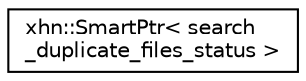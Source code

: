 digraph "Graphical Class Hierarchy"
{
  edge [fontname="Helvetica",fontsize="10",labelfontname="Helvetica",labelfontsize="10"];
  node [fontname="Helvetica",fontsize="10",shape=record];
  rankdir="LR";
  Node1 [label="xhn::SmartPtr\< search\l_duplicate_files_status \>",height=0.2,width=0.4,color="black", fillcolor="white", style="filled",URL="$classxhn_1_1_smart_ptr.html"];
}
